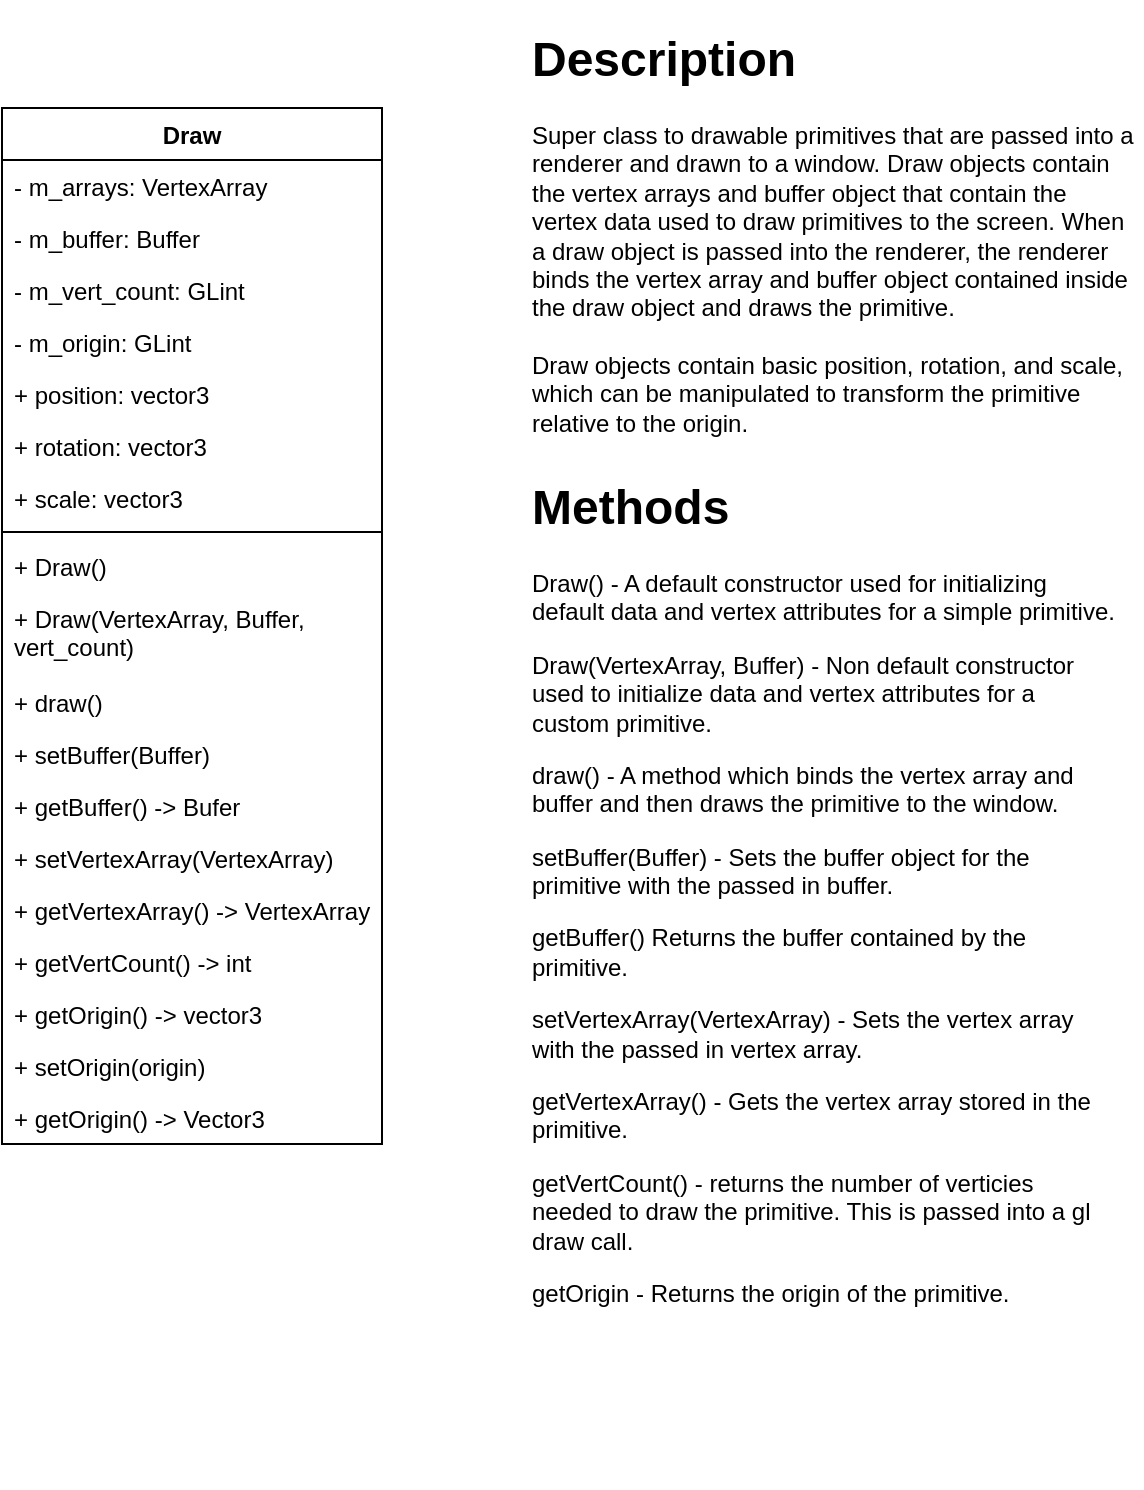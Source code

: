 <mxfile version="14.6.13" type="device"><diagram id="qsjShgKbwdF3y_M5vt2b" name="Page-1"><mxGraphModel dx="2062" dy="1182" grid="1" gridSize="10" guides="1" tooltips="1" connect="1" arrows="1" fold="1" page="1" pageScale="1" pageWidth="850" pageHeight="1100" math="0" shadow="0"><root><mxCell id="0"/><mxCell id="1" parent="0"/><mxCell id="PDOAf9BVDCv0E4kB47-G-1" value="Draw" style="swimlane;fontStyle=1;align=center;verticalAlign=top;childLayout=stackLayout;horizontal=1;startSize=26;horizontalStack=0;resizeParent=1;resizeParentMax=0;resizeLast=0;collapsible=1;marginBottom=0;" parent="1" vertex="1"><mxGeometry x="170" y="210" width="190" height="518" as="geometry"/></mxCell><mxCell id="PDOAf9BVDCv0E4kB47-G-6" value="- m_arrays: VertexArray" style="text;strokeColor=none;fillColor=none;align=left;verticalAlign=top;spacingLeft=4;spacingRight=4;overflow=hidden;rotatable=0;points=[[0,0.5],[1,0.5]];portConstraint=eastwest;" parent="PDOAf9BVDCv0E4kB47-G-1" vertex="1"><mxGeometry y="26" width="190" height="26" as="geometry"/></mxCell><mxCell id="PDOAf9BVDCv0E4kB47-G-12" value="- m_buffer: Buffer" style="text;strokeColor=none;fillColor=none;align=left;verticalAlign=top;spacingLeft=4;spacingRight=4;overflow=hidden;rotatable=0;points=[[0,0.5],[1,0.5]];portConstraint=eastwest;" parent="PDOAf9BVDCv0E4kB47-G-1" vertex="1"><mxGeometry y="52" width="190" height="26" as="geometry"/></mxCell><mxCell id="nk0rCjZOcF5ZieFdhfrZ-9" value="- m_vert_count: GLint" style="text;strokeColor=none;fillColor=none;align=left;verticalAlign=top;spacingLeft=4;spacingRight=4;overflow=hidden;rotatable=0;points=[[0,0.5],[1,0.5]];portConstraint=eastwest;" vertex="1" parent="PDOAf9BVDCv0E4kB47-G-1"><mxGeometry y="78" width="190" height="26" as="geometry"/></mxCell><mxCell id="nk0rCjZOcF5ZieFdhfrZ-6" value="- m_origin: GLint" style="text;strokeColor=none;fillColor=none;align=left;verticalAlign=top;spacingLeft=4;spacingRight=4;overflow=hidden;rotatable=0;points=[[0,0.5],[1,0.5]];portConstraint=eastwest;" vertex="1" parent="PDOAf9BVDCv0E4kB47-G-1"><mxGeometry y="104" width="190" height="26" as="geometry"/></mxCell><mxCell id="nk0rCjZOcF5ZieFdhfrZ-7" value="+ position: vector3" style="text;strokeColor=none;fillColor=none;align=left;verticalAlign=top;spacingLeft=4;spacingRight=4;overflow=hidden;rotatable=0;points=[[0,0.5],[1,0.5]];portConstraint=eastwest;" vertex="1" parent="PDOAf9BVDCv0E4kB47-G-1"><mxGeometry y="130" width="190" height="26" as="geometry"/></mxCell><mxCell id="nk0rCjZOcF5ZieFdhfrZ-8" value="+ rotation: vector3" style="text;strokeColor=none;fillColor=none;align=left;verticalAlign=top;spacingLeft=4;spacingRight=4;overflow=hidden;rotatable=0;points=[[0,0.5],[1,0.5]];portConstraint=eastwest;" vertex="1" parent="PDOAf9BVDCv0E4kB47-G-1"><mxGeometry y="156" width="190" height="26" as="geometry"/></mxCell><mxCell id="PDOAf9BVDCv0E4kB47-G-2" value="+ scale: vector3" style="text;strokeColor=none;fillColor=none;align=left;verticalAlign=top;spacingLeft=4;spacingRight=4;overflow=hidden;rotatable=0;points=[[0,0.5],[1,0.5]];portConstraint=eastwest;" parent="PDOAf9BVDCv0E4kB47-G-1" vertex="1"><mxGeometry y="182" width="190" height="26" as="geometry"/></mxCell><mxCell id="PDOAf9BVDCv0E4kB47-G-3" value="" style="line;strokeWidth=1;fillColor=none;align=left;verticalAlign=middle;spacingTop=-1;spacingLeft=3;spacingRight=3;rotatable=0;labelPosition=right;points=[];portConstraint=eastwest;" parent="PDOAf9BVDCv0E4kB47-G-1" vertex="1"><mxGeometry y="208" width="190" height="8" as="geometry"/></mxCell><mxCell id="PDOAf9BVDCv0E4kB47-G-14" value="+ Draw()" style="text;strokeColor=none;fillColor=none;align=left;verticalAlign=top;spacingLeft=4;spacingRight=4;overflow=hidden;rotatable=0;points=[[0,0.5],[1,0.5]];portConstraint=eastwest;" parent="PDOAf9BVDCv0E4kB47-G-1" vertex="1"><mxGeometry y="216" width="190" height="26" as="geometry"/></mxCell><mxCell id="nk0rCjZOcF5ZieFdhfrZ-13" value="+ Draw(VertexArray, Buffer,&#10;vert_count)" style="text;strokeColor=none;fillColor=none;align=left;verticalAlign=top;spacingLeft=4;spacingRight=4;overflow=hidden;rotatable=0;points=[[0,0.5],[1,0.5]];portConstraint=eastwest;" vertex="1" parent="PDOAf9BVDCv0E4kB47-G-1"><mxGeometry y="242" width="190" height="42" as="geometry"/></mxCell><mxCell id="nk0rCjZOcF5ZieFdhfrZ-1" value="+ draw()" style="text;strokeColor=none;fillColor=none;align=left;verticalAlign=top;spacingLeft=4;spacingRight=4;overflow=hidden;rotatable=0;points=[[0,0.5],[1,0.5]];portConstraint=eastwest;" vertex="1" parent="PDOAf9BVDCv0E4kB47-G-1"><mxGeometry y="284" width="190" height="26" as="geometry"/></mxCell><mxCell id="nk0rCjZOcF5ZieFdhfrZ-2" value="+ setBuffer(Buffer)" style="text;strokeColor=none;fillColor=none;align=left;verticalAlign=top;spacingLeft=4;spacingRight=4;overflow=hidden;rotatable=0;points=[[0,0.5],[1,0.5]];portConstraint=eastwest;" vertex="1" parent="PDOAf9BVDCv0E4kB47-G-1"><mxGeometry y="310" width="190" height="26" as="geometry"/></mxCell><mxCell id="nk0rCjZOcF5ZieFdhfrZ-3" value="+ getBuffer() -&gt; Bufer" style="text;strokeColor=none;fillColor=none;align=left;verticalAlign=top;spacingLeft=4;spacingRight=4;overflow=hidden;rotatable=0;points=[[0,0.5],[1,0.5]];portConstraint=eastwest;" vertex="1" parent="PDOAf9BVDCv0E4kB47-G-1"><mxGeometry y="336" width="190" height="26" as="geometry"/></mxCell><mxCell id="nk0rCjZOcF5ZieFdhfrZ-4" value="+ setVertexArray(VertexArray)" style="text;strokeColor=none;fillColor=none;align=left;verticalAlign=top;spacingLeft=4;spacingRight=4;overflow=hidden;rotatable=0;points=[[0,0.5],[1,0.5]];portConstraint=eastwest;" vertex="1" parent="PDOAf9BVDCv0E4kB47-G-1"><mxGeometry y="362" width="190" height="26" as="geometry"/></mxCell><mxCell id="nk0rCjZOcF5ZieFdhfrZ-5" value="+ getVertexArray() -&gt; VertexArray" style="text;strokeColor=none;fillColor=none;align=left;verticalAlign=top;spacingLeft=4;spacingRight=4;overflow=hidden;rotatable=0;points=[[0,0.5],[1,0.5]];portConstraint=eastwest;" vertex="1" parent="PDOAf9BVDCv0E4kB47-G-1"><mxGeometry y="388" width="190" height="26" as="geometry"/></mxCell><mxCell id="nk0rCjZOcF5ZieFdhfrZ-10" value="+ getVertCount() -&gt; int" style="text;strokeColor=none;fillColor=none;align=left;verticalAlign=top;spacingLeft=4;spacingRight=4;overflow=hidden;rotatable=0;points=[[0,0.5],[1,0.5]];portConstraint=eastwest;" vertex="1" parent="PDOAf9BVDCv0E4kB47-G-1"><mxGeometry y="414" width="190" height="26" as="geometry"/></mxCell><mxCell id="nk0rCjZOcF5ZieFdhfrZ-11" value="+ getOrigin() -&gt; vector3" style="text;strokeColor=none;fillColor=none;align=left;verticalAlign=top;spacingLeft=4;spacingRight=4;overflow=hidden;rotatable=0;points=[[0,0.5],[1,0.5]];portConstraint=eastwest;" vertex="1" parent="PDOAf9BVDCv0E4kB47-G-1"><mxGeometry y="440" width="190" height="26" as="geometry"/></mxCell><mxCell id="nk0rCjZOcF5ZieFdhfrZ-12" value="+ setOrigin(origin)" style="text;strokeColor=none;fillColor=none;align=left;verticalAlign=top;spacingLeft=4;spacingRight=4;overflow=hidden;rotatable=0;points=[[0,0.5],[1,0.5]];portConstraint=eastwest;" vertex="1" parent="PDOAf9BVDCv0E4kB47-G-1"><mxGeometry y="466" width="190" height="26" as="geometry"/></mxCell><mxCell id="PDOAf9BVDCv0E4kB47-G-8" value="+ getOrigin() -&gt; Vector3" style="text;strokeColor=none;fillColor=none;align=left;verticalAlign=top;spacingLeft=4;spacingRight=4;overflow=hidden;rotatable=0;points=[[0,0.5],[1,0.5]];portConstraint=eastwest;" parent="PDOAf9BVDCv0E4kB47-G-1" vertex="1"><mxGeometry y="492" width="190" height="26" as="geometry"/></mxCell><mxCell id="PDOAf9BVDCv0E4kB47-G-5" value="&lt;h1&gt;Description&lt;/h1&gt;&lt;div&gt;Super class to drawable primitives that are passed into a renderer and drawn to a window. Draw objects contain the vertex arrays and buffer object that contain the vertex data used to draw primitives to the screen. When a draw object is passed into the renderer, the renderer binds the vertex array and buffer object contained inside the draw object and draws the primitive.&lt;/div&gt;&lt;div&gt;&lt;br&gt;&lt;/div&gt;&lt;div&gt;Draw objects contain basic position, rotation, and scale, which can be manipulated to transform the primitive relative to the origin.&lt;/div&gt;" style="text;html=1;strokeColor=none;fillColor=none;spacing=5;spacingTop=-20;whiteSpace=wrap;overflow=hidden;rounded=0;" parent="1" vertex="1"><mxGeometry x="430" y="166" width="310" height="214" as="geometry"/></mxCell><mxCell id="PDOAf9BVDCv0E4kB47-G-13" value="&lt;h1&gt;Methods&lt;/h1&gt;&lt;p&gt;Draw() - A default constructor used for initializing default data and vertex attributes for a simple primitive.&lt;/p&gt;&lt;p&gt;Draw(VertexArray, Buffer) - Non default constructor used to initialize data and vertex attributes for a custom primitive.&lt;/p&gt;&lt;p&gt;draw() - A method which binds the vertex array and buffer and then draws the primitive to the window.&lt;/p&gt;&lt;p&gt;setBuffer(Buffer) - Sets the buffer object for the primitive with the passed in buffer.&lt;/p&gt;&lt;p&gt;getBuffer() Returns the buffer contained by the primitive.&lt;/p&gt;&lt;p&gt;setVertexArray(VertexArray) - Sets the vertex array with the passed in vertex array.&lt;/p&gt;&lt;p&gt;getVertexArray() - Gets the vertex array stored in the primitive.&lt;/p&gt;&lt;p&gt;getVertCount() - returns the number of verticies needed to draw the primitive. This is passed into a gl draw call.&lt;/p&gt;&lt;p&gt;getOrigin - Returns the origin of the primitive.&lt;/p&gt;" style="text;html=1;strokeColor=none;fillColor=none;spacing=5;spacingTop=-20;whiteSpace=wrap;overflow=hidden;rounded=0;" parent="1" vertex="1"><mxGeometry x="430" y="390" width="300" height="510" as="geometry"/></mxCell></root></mxGraphModel></diagram></mxfile>